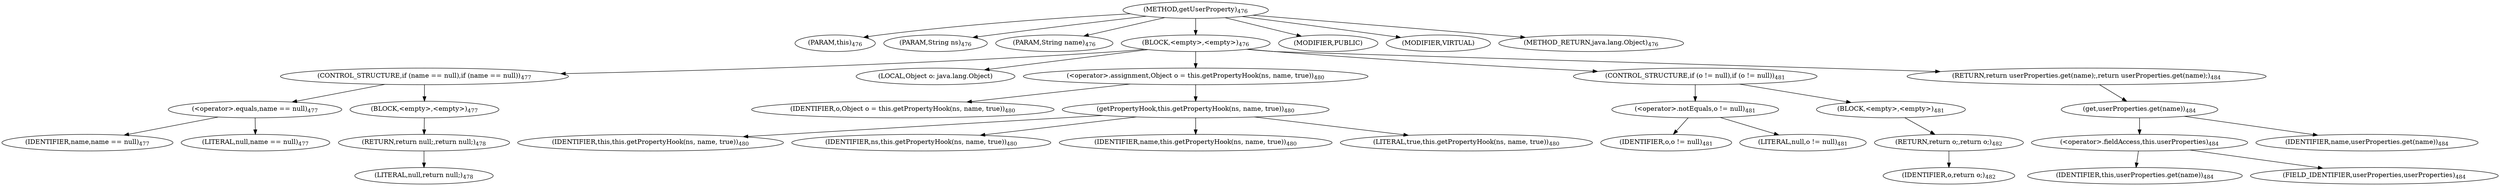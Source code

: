 digraph "getUserProperty" {  
"707" [label = <(METHOD,getUserProperty)<SUB>476</SUB>> ]
"35" [label = <(PARAM,this)<SUB>476</SUB>> ]
"708" [label = <(PARAM,String ns)<SUB>476</SUB>> ]
"709" [label = <(PARAM,String name)<SUB>476</SUB>> ]
"710" [label = <(BLOCK,&lt;empty&gt;,&lt;empty&gt;)<SUB>476</SUB>> ]
"711" [label = <(CONTROL_STRUCTURE,if (name == null),if (name == null))<SUB>477</SUB>> ]
"712" [label = <(&lt;operator&gt;.equals,name == null)<SUB>477</SUB>> ]
"713" [label = <(IDENTIFIER,name,name == null)<SUB>477</SUB>> ]
"714" [label = <(LITERAL,null,name == null)<SUB>477</SUB>> ]
"715" [label = <(BLOCK,&lt;empty&gt;,&lt;empty&gt;)<SUB>477</SUB>> ]
"716" [label = <(RETURN,return null;,return null;)<SUB>478</SUB>> ]
"717" [label = <(LITERAL,null,return null;)<SUB>478</SUB>> ]
"718" [label = <(LOCAL,Object o: java.lang.Object)> ]
"719" [label = <(&lt;operator&gt;.assignment,Object o = this.getPropertyHook(ns, name, true))<SUB>480</SUB>> ]
"720" [label = <(IDENTIFIER,o,Object o = this.getPropertyHook(ns, name, true))<SUB>480</SUB>> ]
"721" [label = <(getPropertyHook,this.getPropertyHook(ns, name, true))<SUB>480</SUB>> ]
"34" [label = <(IDENTIFIER,this,this.getPropertyHook(ns, name, true))<SUB>480</SUB>> ]
"722" [label = <(IDENTIFIER,ns,this.getPropertyHook(ns, name, true))<SUB>480</SUB>> ]
"723" [label = <(IDENTIFIER,name,this.getPropertyHook(ns, name, true))<SUB>480</SUB>> ]
"724" [label = <(LITERAL,true,this.getPropertyHook(ns, name, true))<SUB>480</SUB>> ]
"725" [label = <(CONTROL_STRUCTURE,if (o != null),if (o != null))<SUB>481</SUB>> ]
"726" [label = <(&lt;operator&gt;.notEquals,o != null)<SUB>481</SUB>> ]
"727" [label = <(IDENTIFIER,o,o != null)<SUB>481</SUB>> ]
"728" [label = <(LITERAL,null,o != null)<SUB>481</SUB>> ]
"729" [label = <(BLOCK,&lt;empty&gt;,&lt;empty&gt;)<SUB>481</SUB>> ]
"730" [label = <(RETURN,return o;,return o;)<SUB>482</SUB>> ]
"731" [label = <(IDENTIFIER,o,return o;)<SUB>482</SUB>> ]
"732" [label = <(RETURN,return userProperties.get(name);,return userProperties.get(name);)<SUB>484</SUB>> ]
"733" [label = <(get,userProperties.get(name))<SUB>484</SUB>> ]
"734" [label = <(&lt;operator&gt;.fieldAccess,this.userProperties)<SUB>484</SUB>> ]
"735" [label = <(IDENTIFIER,this,userProperties.get(name))<SUB>484</SUB>> ]
"736" [label = <(FIELD_IDENTIFIER,userProperties,userProperties)<SUB>484</SUB>> ]
"737" [label = <(IDENTIFIER,name,userProperties.get(name))<SUB>484</SUB>> ]
"738" [label = <(MODIFIER,PUBLIC)> ]
"739" [label = <(MODIFIER,VIRTUAL)> ]
"740" [label = <(METHOD_RETURN,java.lang.Object)<SUB>476</SUB>> ]
  "707" -> "35" 
  "707" -> "708" 
  "707" -> "709" 
  "707" -> "710" 
  "707" -> "738" 
  "707" -> "739" 
  "707" -> "740" 
  "710" -> "711" 
  "710" -> "718" 
  "710" -> "719" 
  "710" -> "725" 
  "710" -> "732" 
  "711" -> "712" 
  "711" -> "715" 
  "712" -> "713" 
  "712" -> "714" 
  "715" -> "716" 
  "716" -> "717" 
  "719" -> "720" 
  "719" -> "721" 
  "721" -> "34" 
  "721" -> "722" 
  "721" -> "723" 
  "721" -> "724" 
  "725" -> "726" 
  "725" -> "729" 
  "726" -> "727" 
  "726" -> "728" 
  "729" -> "730" 
  "730" -> "731" 
  "732" -> "733" 
  "733" -> "734" 
  "733" -> "737" 
  "734" -> "735" 
  "734" -> "736" 
}
